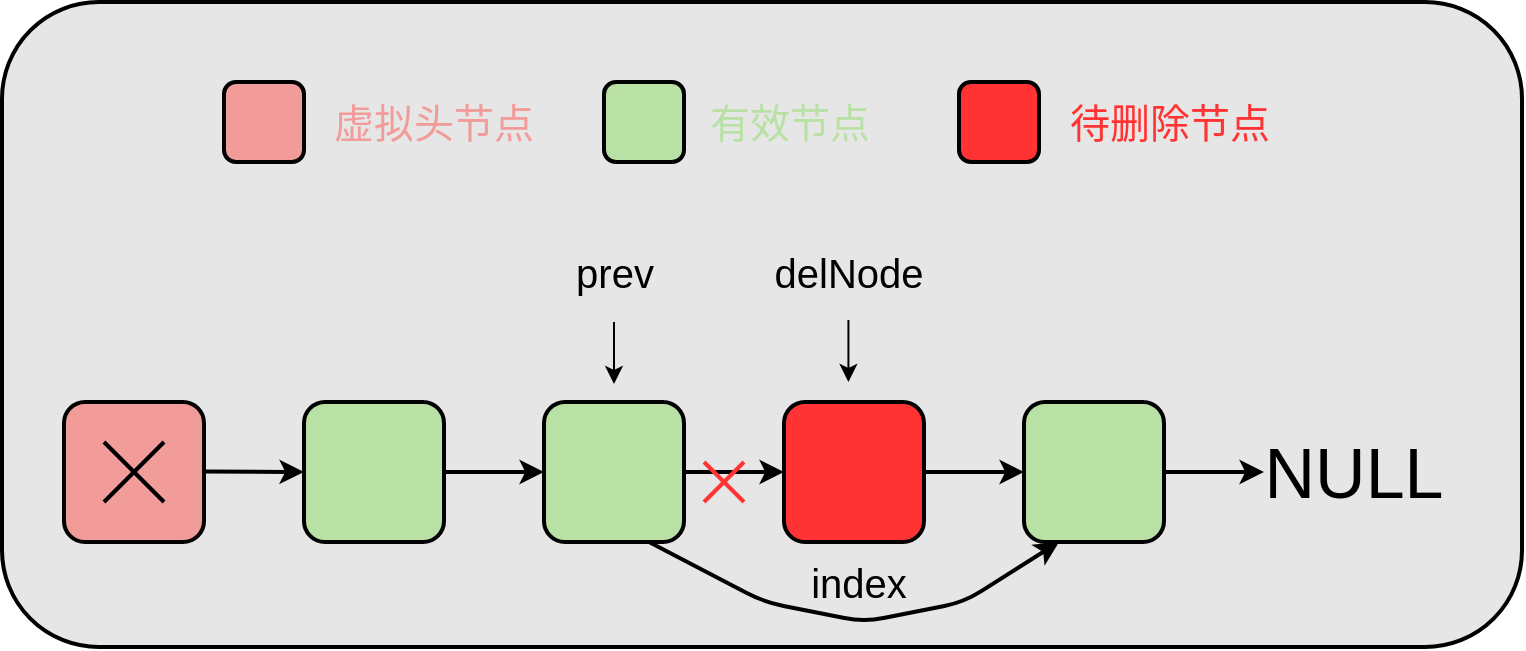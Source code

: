 <mxfile version="14.9.0" type="device"><diagram id="1ljlOrDmBrH_-VqGAZgV" name="Page-1"><mxGraphModel dx="1038" dy="491" grid="1" gridSize="10" guides="1" tooltips="1" connect="1" arrows="1" fold="1" page="1" pageScale="1" pageWidth="827" pageHeight="1169" math="0" shadow="0"><root><mxCell id="0"/><mxCell id="1" parent="0"/><mxCell id="WSpCGlJstSP4JN-nuM6T-1" value="" style="rounded=1;whiteSpace=wrap;html=1;strokeWidth=2;fillColor=#E6E6E6;" vertex="1" parent="1"><mxGeometry x="19" y="310" width="760" height="322.5" as="geometry"/></mxCell><mxCell id="WSpCGlJstSP4JN-nuM6T-2" value="" style="rounded=1;whiteSpace=wrap;html=1;strokeWidth=2;fillColor=#F19C99;" vertex="1" parent="1"><mxGeometry x="130" y="350" width="40" height="40" as="geometry"/></mxCell><mxCell id="WSpCGlJstSP4JN-nuM6T-3" value="&lt;font style=&quot;font-size: 20px&quot; color=&quot;#f19c99&quot;&gt;虚拟头节点&lt;/font&gt;" style="text;html=1;strokeColor=none;fillColor=none;align=center;verticalAlign=middle;whiteSpace=wrap;rounded=0;" vertex="1" parent="1"><mxGeometry x="180" y="350" width="110" height="40" as="geometry"/></mxCell><mxCell id="WSpCGlJstSP4JN-nuM6T-4" value="" style="rounded=1;whiteSpace=wrap;html=1;strokeWidth=2;fillColor=#B9E0A5;" vertex="1" parent="1"><mxGeometry x="320" y="350" width="40" height="40" as="geometry"/></mxCell><mxCell id="WSpCGlJstSP4JN-nuM6T-5" value="&lt;font style=&quot;font-size: 20px&quot; color=&quot;#b9e0a5&quot;&gt;有效节点&lt;/font&gt;" style="text;html=1;strokeColor=none;fillColor=none;align=center;verticalAlign=middle;whiteSpace=wrap;rounded=0;" vertex="1" parent="1"><mxGeometry x="357.5" y="350" width="110" height="40" as="geometry"/></mxCell><mxCell id="WSpCGlJstSP4JN-nuM6T-6" value="&lt;font style=&quot;font-size: 20px&quot;&gt;prev&lt;/font&gt;" style="text;html=1;strokeColor=none;fillColor=none;align=center;verticalAlign=middle;whiteSpace=wrap;rounded=0;" vertex="1" parent="1"><mxGeometry x="292.5" y="430" width="65" height="30" as="geometry"/></mxCell><mxCell id="WSpCGlJstSP4JN-nuM6T-7" value="" style="rounded=1;whiteSpace=wrap;html=1;strokeWidth=2;fillColor=#F19C99;" vertex="1" parent="1"><mxGeometry x="50" y="510" width="70" height="70" as="geometry"/></mxCell><mxCell id="WSpCGlJstSP4JN-nuM6T-8" value="" style="rounded=1;whiteSpace=wrap;html=1;strokeWidth=2;fillColor=#B9E0A5;" vertex="1" parent="1"><mxGeometry x="170" y="510" width="70" height="70" as="geometry"/></mxCell><mxCell id="WSpCGlJstSP4JN-nuM6T-9" value="" style="rounded=1;whiteSpace=wrap;html=1;strokeWidth=2;fillColor=#B9E0A5;" vertex="1" parent="1"><mxGeometry x="290" y="510" width="70" height="70" as="geometry"/></mxCell><mxCell id="WSpCGlJstSP4JN-nuM6T-10" value="" style="rounded=1;whiteSpace=wrap;html=1;strokeWidth=2;fillColor=#FF3333;" vertex="1" parent="1"><mxGeometry x="410" y="510" width="70" height="70" as="geometry"/></mxCell><mxCell id="WSpCGlJstSP4JN-nuM6T-11" value="" style="rounded=1;whiteSpace=wrap;html=1;strokeWidth=2;fillColor=#B9E0A5;" vertex="1" parent="1"><mxGeometry x="530" y="510" width="70" height="70" as="geometry"/></mxCell><mxCell id="WSpCGlJstSP4JN-nuM6T-12" value="" style="endArrow=classic;html=1;entryX=0;entryY=0.5;entryDx=0;entryDy=0;strokeWidth=2;" edge="1" parent="1" target="WSpCGlJstSP4JN-nuM6T-8"><mxGeometry width="50" height="50" relative="1" as="geometry"><mxPoint x="120" y="544.71" as="sourcePoint"/><mxPoint x="170" y="544.71" as="targetPoint"/></mxGeometry></mxCell><mxCell id="WSpCGlJstSP4JN-nuM6T-13" value="" style="endArrow=classic;html=1;strokeWidth=2;exitX=1;exitY=0.5;exitDx=0;exitDy=0;entryX=0;entryY=0.5;entryDx=0;entryDy=0;" edge="1" parent="1" source="WSpCGlJstSP4JN-nuM6T-8" target="WSpCGlJstSP4JN-nuM6T-9"><mxGeometry width="50" height="50" relative="1" as="geometry"><mxPoint x="250" y="544.71" as="sourcePoint"/><mxPoint x="290" y="545" as="targetPoint"/></mxGeometry></mxCell><mxCell id="WSpCGlJstSP4JN-nuM6T-14" value="" style="endArrow=classic;html=1;strokeWidth=2;exitX=1;exitY=0.5;exitDx=0;exitDy=0;entryX=0;entryY=0.5;entryDx=0;entryDy=0;" edge="1" parent="1" source="WSpCGlJstSP4JN-nuM6T-9" target="WSpCGlJstSP4JN-nuM6T-10"><mxGeometry width="50" height="50" relative="1" as="geometry"><mxPoint x="380" y="544.8" as="sourcePoint"/><mxPoint x="410" y="545" as="targetPoint"/></mxGeometry></mxCell><mxCell id="WSpCGlJstSP4JN-nuM6T-15" value="" style="endArrow=classic;html=1;strokeWidth=2;exitX=1;exitY=0.5;exitDx=0;exitDy=0;entryX=0;entryY=0.5;entryDx=0;entryDy=0;" edge="1" parent="1" source="WSpCGlJstSP4JN-nuM6T-10" target="WSpCGlJstSP4JN-nuM6T-11"><mxGeometry width="50" height="50" relative="1" as="geometry"><mxPoint x="510" y="545" as="sourcePoint"/><mxPoint x="520" y="545" as="targetPoint"/></mxGeometry></mxCell><mxCell id="WSpCGlJstSP4JN-nuM6T-16" value="" style="endArrow=classic;html=1;strokeWidth=2;exitX=1;exitY=0.5;exitDx=0;exitDy=0;" edge="1" parent="1" source="WSpCGlJstSP4JN-nuM6T-11"><mxGeometry width="50" height="50" relative="1" as="geometry"><mxPoint x="620" y="544.76" as="sourcePoint"/><mxPoint x="650" y="545" as="targetPoint"/></mxGeometry></mxCell><mxCell id="WSpCGlJstSP4JN-nuM6T-17" value="&lt;font style=&quot;font-size: 35px&quot;&gt;NULL&lt;/font&gt;" style="text;html=1;strokeColor=none;fillColor=none;align=center;verticalAlign=middle;whiteSpace=wrap;rounded=0;" vertex="1" parent="1"><mxGeometry x="660" y="522.5" width="70" height="45" as="geometry"/></mxCell><mxCell id="WSpCGlJstSP4JN-nuM6T-18" value="" style="endArrow=none;html=1;strokeWidth=2;" edge="1" parent="1"><mxGeometry width="50" height="50" relative="1" as="geometry"><mxPoint x="70" y="560" as="sourcePoint"/><mxPoint x="100" y="530" as="targetPoint"/></mxGeometry></mxCell><mxCell id="WSpCGlJstSP4JN-nuM6T-19" value="" style="endArrow=none;html=1;strokeWidth=2;" edge="1" parent="1"><mxGeometry width="50" height="50" relative="1" as="geometry"><mxPoint x="70" y="530" as="sourcePoint"/><mxPoint x="100" y="560" as="targetPoint"/></mxGeometry></mxCell><mxCell id="WSpCGlJstSP4JN-nuM6T-20" value="&lt;font style=&quot;font-size: 20px&quot;&gt;delNode&lt;/font&gt;" style="text;html=1;strokeColor=none;fillColor=none;align=center;verticalAlign=middle;whiteSpace=wrap;rounded=0;" vertex="1" parent="1"><mxGeometry x="410" y="430" width="65" height="30" as="geometry"/></mxCell><mxCell id="WSpCGlJstSP4JN-nuM6T-21" value="" style="endArrow=classic;html=1;" edge="1" parent="1"><mxGeometry width="50" height="50" relative="1" as="geometry"><mxPoint x="325" y="470" as="sourcePoint"/><mxPoint x="325" y="501" as="targetPoint"/></mxGeometry></mxCell><mxCell id="WSpCGlJstSP4JN-nuM6T-26" value="&lt;font color=&quot;#ff3333&quot;&gt;&lt;span style=&quot;font-size: 20px&quot;&gt;待删除节点&lt;/span&gt;&lt;/font&gt;" style="text;html=1;strokeColor=none;fillColor=none;align=center;verticalAlign=middle;whiteSpace=wrap;rounded=0;" vertex="1" parent="1"><mxGeometry x="530" y="350" width="146" height="40" as="geometry"/></mxCell><mxCell id="WSpCGlJstSP4JN-nuM6T-31" value="" style="endArrow=classic;html=1;" edge="1" parent="1"><mxGeometry width="50" height="50" relative="1" as="geometry"><mxPoint x="442.21" y="469" as="sourcePoint"/><mxPoint x="442.21" y="500" as="targetPoint"/></mxGeometry></mxCell><mxCell id="WSpCGlJstSP4JN-nuM6T-32" value="" style="endArrow=none;html=1;strokeWidth=2;strokeColor=#FF3333;" edge="1" parent="1"><mxGeometry width="50" height="50" relative="1" as="geometry"><mxPoint x="370" y="560" as="sourcePoint"/><mxPoint x="390" y="540" as="targetPoint"/></mxGeometry></mxCell><mxCell id="WSpCGlJstSP4JN-nuM6T-33" value="" style="endArrow=none;html=1;strokeWidth=2;strokeColor=#FF3333;" edge="1" parent="1"><mxGeometry width="50" height="50" relative="1" as="geometry"><mxPoint x="370" y="540" as="sourcePoint"/><mxPoint x="390" y="560" as="targetPoint"/></mxGeometry></mxCell><mxCell id="WSpCGlJstSP4JN-nuM6T-34" value="" style="rounded=1;whiteSpace=wrap;html=1;strokeWidth=2;fillColor=#FF3333;" vertex="1" parent="1"><mxGeometry x="497.5" y="350" width="40" height="40" as="geometry"/></mxCell><mxCell id="WSpCGlJstSP4JN-nuM6T-35" value="" style="endArrow=classic;html=1;strokeWidth=2;exitX=0.75;exitY=1;exitDx=0;exitDy=0;entryX=0.25;entryY=1;entryDx=0;entryDy=0;" edge="1" parent="1" source="WSpCGlJstSP4JN-nuM6T-9" target="WSpCGlJstSP4JN-nuM6T-11"><mxGeometry width="50" height="50" relative="1" as="geometry"><mxPoint x="353" y="610" as="sourcePoint"/><mxPoint x="403" y="610" as="targetPoint"/><Array as="points"><mxPoint x="400" y="610"/><mxPoint x="450" y="620"/><mxPoint x="500" y="610"/></Array></mxGeometry></mxCell><mxCell id="WSpCGlJstSP4JN-nuM6T-36" value="&lt;font style=&quot;font-size: 20px&quot;&gt;index&lt;/font&gt;" style="text;html=1;strokeColor=none;fillColor=none;align=center;verticalAlign=middle;whiteSpace=wrap;rounded=0;" vertex="1" parent="1"><mxGeometry x="415" y="585" width="65" height="30" as="geometry"/></mxCell></root></mxGraphModel></diagram></mxfile>